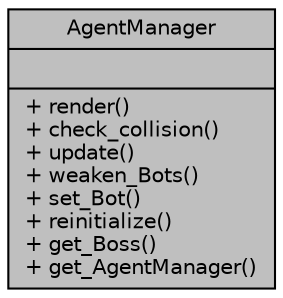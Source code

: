digraph "AgentManager"
{
 // INTERACTIVE_SVG=YES
  bgcolor="transparent";
  edge [fontname="Helvetica",fontsize="10",labelfontname="Helvetica",labelfontsize="10"];
  node [fontname="Helvetica",fontsize="10",shape=record];
  Node1 [label="{AgentManager\n||+ render()\l+ check_collision()\l+ update()\l+ weaken_Bots()\l+ set_Bot()\l+ reinitialize()\l+ get_Boss()\l+ get_AgentManager()\l}",height=0.2,width=0.4,color="black", fillcolor="grey75", style="filled" fontcolor="black"];
}
